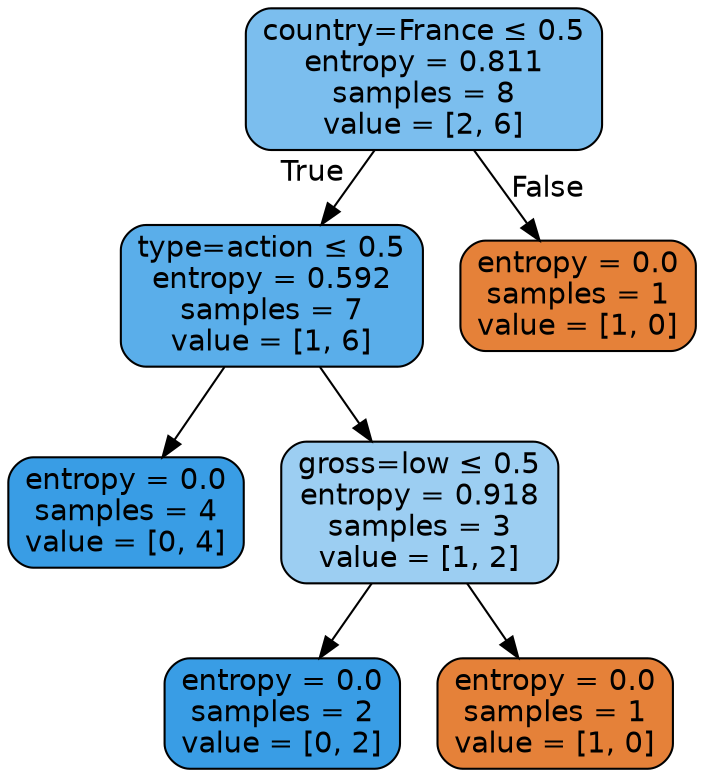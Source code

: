 digraph Tree {
node [shape=box, style="filled, rounded", color="black", fontname=helvetica] ;
edge [fontname=helvetica] ;
0 [label=<country=France &le; 0.5<br/>entropy = 0.811<br/>samples = 8<br/>value = [2, 6]>, fillcolor="#399de5aa"] ;
1 [label=<type=action &le; 0.5<br/>entropy = 0.592<br/>samples = 7<br/>value = [1, 6]>, fillcolor="#399de5d4"] ;
0 -> 1 [labeldistance=2.5, labelangle=45, headlabel="True"] ;
2 [label=<entropy = 0.0<br/>samples = 4<br/>value = [0, 4]>, fillcolor="#399de5ff"] ;
1 -> 2 ;
3 [label=<gross=low &le; 0.5<br/>entropy = 0.918<br/>samples = 3<br/>value = [1, 2]>, fillcolor="#399de57f"] ;
1 -> 3 ;
4 [label=<entropy = 0.0<br/>samples = 2<br/>value = [0, 2]>, fillcolor="#399de5ff"] ;
3 -> 4 ;
5 [label=<entropy = 0.0<br/>samples = 1<br/>value = [1, 0]>, fillcolor="#e58139ff"] ;
3 -> 5 ;
6 [label=<entropy = 0.0<br/>samples = 1<br/>value = [1, 0]>, fillcolor="#e58139ff"] ;
0 -> 6 [labeldistance=2.5, labelangle=-45, headlabel="False"] ;
}